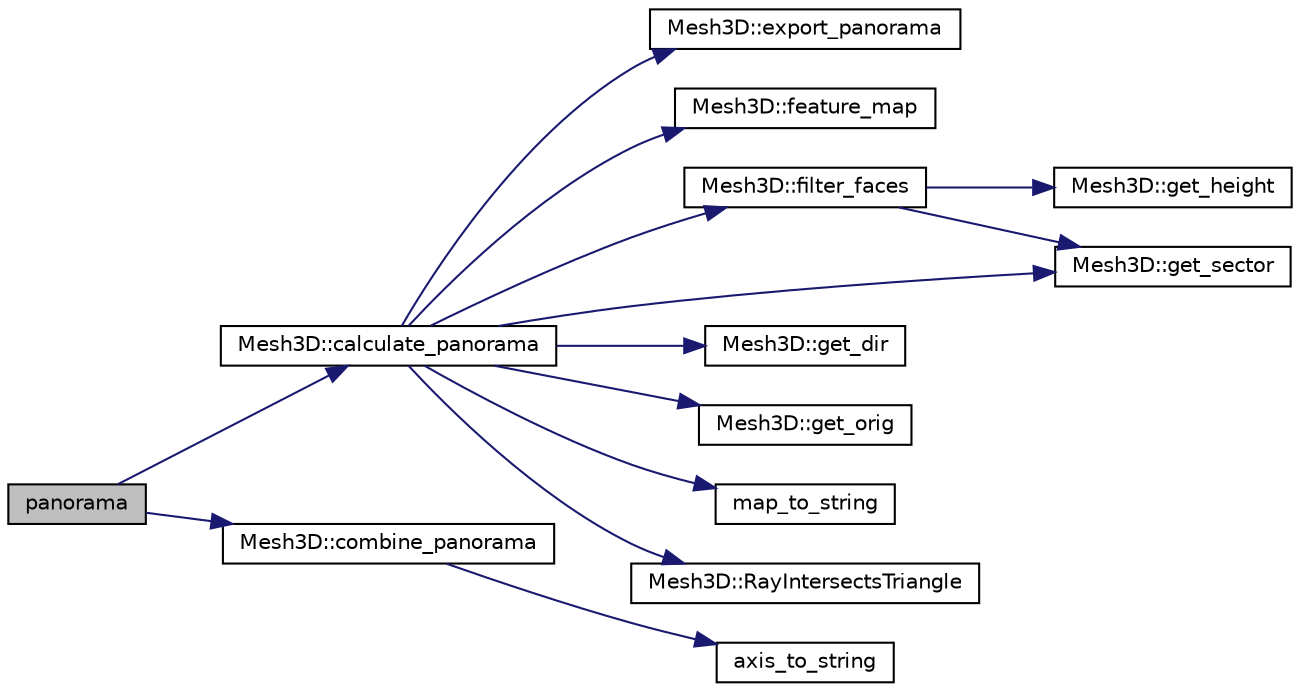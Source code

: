 digraph "panorama"
{
 // LATEX_PDF_SIZE
  edge [fontname="Helvetica",fontsize="10",labelfontname="Helvetica",labelfontsize="10"];
  node [fontname="Helvetica",fontsize="10",shape=record];
  rankdir="LR";
  Node1 [label="panorama",height=0.2,width=0.4,color="black", fillcolor="grey75", style="filled", fontcolor="black",tooltip=" "];
  Node1 -> Node2 [color="midnightblue",fontsize="10",style="solid",fontname="Helvetica"];
  Node2 [label="Mesh3D::calculate_panorama",height=0.2,width=0.4,color="black", fillcolor="white", style="filled",URL="$classMesh3D.html#a0a984cd43ac240bc77aedaa564824fbb",tooltip="Calculate PANORAMA [extended] representation of the 3D mesh."];
  Node2 -> Node3 [color="midnightblue",fontsize="10",style="solid",fontname="Helvetica"];
  Node3 [label="Mesh3D::export_panorama",height=0.2,width=0.4,color="black", fillcolor="white", style="filled",URL="$classMesh3D.html#a2b2c5e6a2bc74dae6e2f033f402ab5f5",tooltip="Export PANORAMA representation to sdm , ndm or gndm."];
  Node2 -> Node4 [color="midnightblue",fontsize="10",style="solid",fontname="Helvetica"];
  Node4 [label="Mesh3D::feature_map",height=0.2,width=0.4,color="black", fillcolor="white", style="filled",URL="$classMesh3D.html#afbf78c4b5703f84162afa3e89faad9cb",tooltip="Compute the feature map specified ."];
  Node2 -> Node5 [color="midnightblue",fontsize="10",style="solid",fontname="Helvetica"];
  Node5 [label="Mesh3D::filter_faces",height=0.2,width=0.4,color="black", fillcolor="white", style="filled",URL="$classMesh3D.html#a8cfc87c76eed8c2e11c14f87d2e2788a",tooltip="Separates the faces of the mesh according to their height and sector."];
  Node5 -> Node6 [color="midnightblue",fontsize="10",style="solid",fontname="Helvetica"];
  Node6 [label="Mesh3D::get_height",height=0.2,width=0.4,color="black", fillcolor="white", style="filled",URL="$classMesh3D.html#ac1f0f4c6d293fcaef2b3b049a9b6d410",tooltip="Get height of a division of the cylinder."];
  Node5 -> Node7 [color="midnightblue",fontsize="10",style="solid",fontname="Helvetica"];
  Node7 [label="Mesh3D::get_sector",height=0.2,width=0.4,color="black", fillcolor="white", style="filled",URL="$classMesh3D.html#a7c3b28ac2fd72eb6baa373117e483ba3",tooltip="Get sector of a point."];
  Node2 -> Node8 [color="midnightblue",fontsize="10",style="solid",fontname="Helvetica"];
  Node8 [label="Mesh3D::get_dir",height=0.2,width=0.4,color="black", fillcolor="white", style="filled",URL="$classMesh3D.html#a3bef9be7ab66d7007f7d0c2dafd78430",tooltip="Get direction of ray based on axis and angle."];
  Node2 -> Node9 [color="midnightblue",fontsize="10",style="solid",fontname="Helvetica"];
  Node9 [label="Mesh3D::get_orig",height=0.2,width=0.4,color="black", fillcolor="white", style="filled",URL="$classMesh3D.html#a26d29a9bbd2d5e4c83deeab8bf6f7288",tooltip="Get origin of ray based on axis and height."];
  Node2 -> Node7 [color="midnightblue",fontsize="10",style="solid",fontname="Helvetica"];
  Node2 -> Node10 [color="midnightblue",fontsize="10",style="solid",fontname="Helvetica"];
  Node10 [label="map_to_string",height=0.2,width=0.4,color="black", fillcolor="white", style="filled",URL="$aux_8h.html#aee40fe119b557ef2e8c1b596fd28c0b5",tooltip="Convert enum Map to std::string c++ type."];
  Node2 -> Node11 [color="midnightblue",fontsize="10",style="solid",fontname="Helvetica"];
  Node11 [label="Mesh3D::RayIntersectsTriangle",height=0.2,width=0.4,color="black", fillcolor="white", style="filled",URL="$classMesh3D.html#afae60cf7754feb072082d08d46660609",tooltip="Compute Ray-Triangle Intersection using Möller-Trumbore algorithm."];
  Node1 -> Node12 [color="midnightblue",fontsize="10",style="solid",fontname="Helvetica"];
  Node12 [label="Mesh3D::combine_panorama",height=0.2,width=0.4,color="black", fillcolor="white", style="filled",URL="$classMesh3D.html#abcfbcc10775544bcf4c5d1d706dd23b5",tooltip="Combine PANORAMA feature maps SDM, NDM and GNDM in PANORAMA extended representation."];
  Node12 -> Node13 [color="midnightblue",fontsize="10",style="solid",fontname="Helvetica"];
  Node13 [label="axis_to_string",height=0.2,width=0.4,color="black", fillcolor="white", style="filled",URL="$aux_8h.html#afc31f23e1de37e57949b88b2da006122",tooltip="Convert enum Axis to std::string c++ type."];
}
